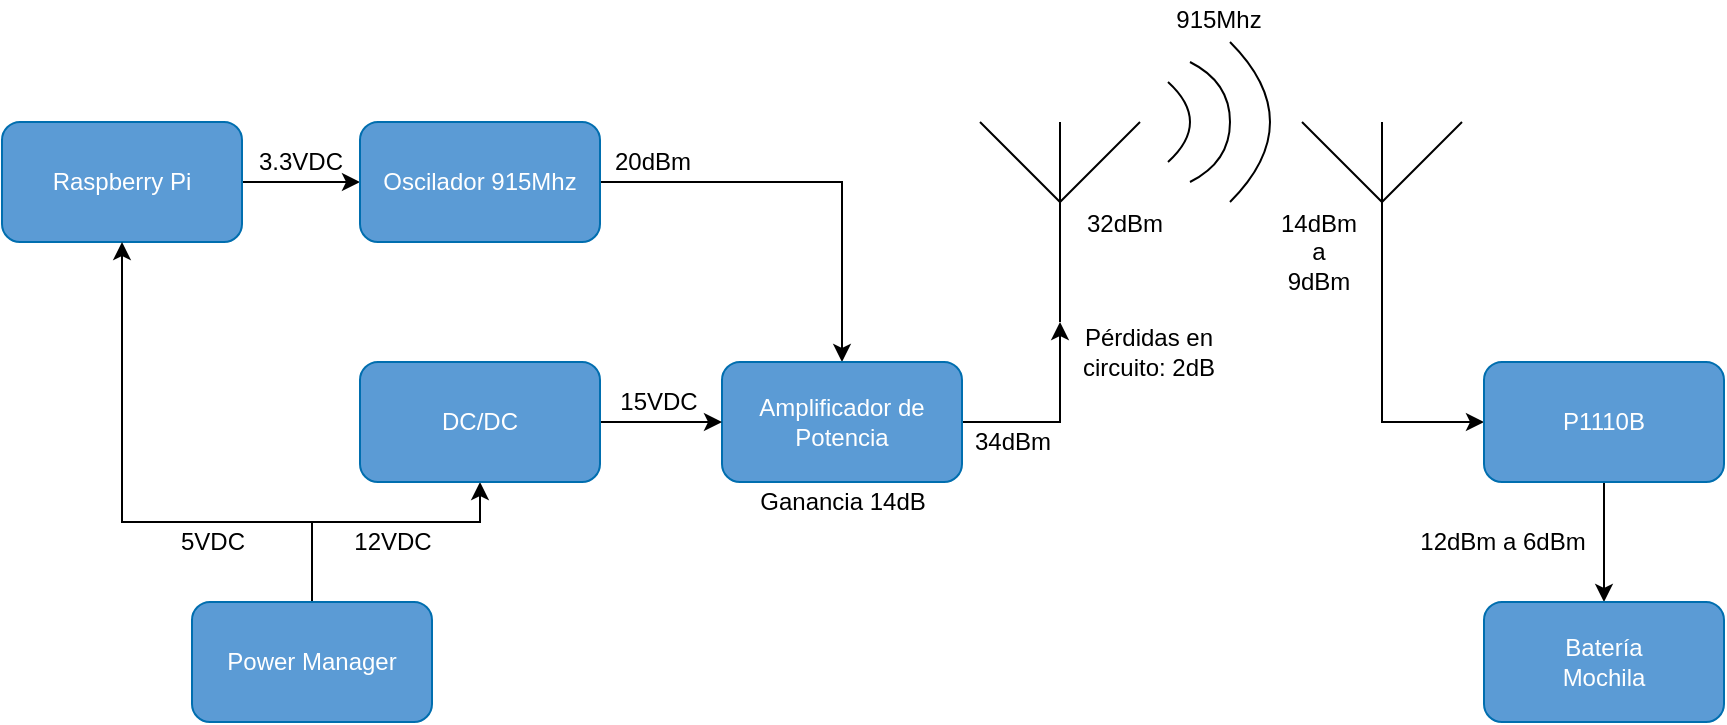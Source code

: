 <mxfile version="15.2.7" type="device"><diagram id="iOKcnsoj-4RXahAkiaV_" name="Page-1"><mxGraphModel dx="1086" dy="806" grid="1" gridSize="10" guides="1" tooltips="1" connect="1" arrows="1" fold="1" page="1" pageScale="1" pageWidth="827" pageHeight="1169" math="0" shadow="0"><root><mxCell id="0"/><mxCell id="1" parent="0"/><mxCell id="cDTNOOZwCTAAU_OcZJed-1" style="edgeStyle=orthogonalEdgeStyle;rounded=0;orthogonalLoop=1;jettySize=auto;html=1;exitX=1;exitY=0.5;exitDx=0;exitDy=0;entryX=0;entryY=0.5;entryDx=0;entryDy=0;" parent="1" source="cDTNOOZwCTAAU_OcZJed-2" target="cDTNOOZwCTAAU_OcZJed-4" edge="1"><mxGeometry relative="1" as="geometry"/></mxCell><mxCell id="cDTNOOZwCTAAU_OcZJed-2" value="Raspberry Pi" style="rounded=1;whiteSpace=wrap;html=1;strokeColor=#006EAF;fontColor=#ffffff;fillColor=#5B9BD5;" parent="1" vertex="1"><mxGeometry x="120" y="140" width="120" height="60" as="geometry"/></mxCell><mxCell id="cDTNOOZwCTAAU_OcZJed-3" value="" style="edgeStyle=orthogonalEdgeStyle;rounded=0;orthogonalLoop=1;jettySize=auto;html=1;" parent="1" source="cDTNOOZwCTAAU_OcZJed-4" target="cDTNOOZwCTAAU_OcZJed-6" edge="1"><mxGeometry relative="1" as="geometry"/></mxCell><mxCell id="cDTNOOZwCTAAU_OcZJed-4" value="Oscilador 915Mhz" style="rounded=1;whiteSpace=wrap;html=1;strokeColor=#006EAF;fontColor=#ffffff;fillColor=#5B9BD5;" parent="1" vertex="1"><mxGeometry x="299" y="140" width="120" height="60" as="geometry"/></mxCell><mxCell id="cDTNOOZwCTAAU_OcZJed-5" style="edgeStyle=orthogonalEdgeStyle;rounded=0;orthogonalLoop=1;jettySize=auto;html=1;entryX=0.5;entryY=1;entryDx=0;entryDy=0;entryPerimeter=0;" parent="1" source="cDTNOOZwCTAAU_OcZJed-6" target="cDTNOOZwCTAAU_OcZJed-7" edge="1"><mxGeometry relative="1" as="geometry"/></mxCell><mxCell id="cDTNOOZwCTAAU_OcZJed-6" value="Amplificador de Potencia" style="rounded=1;whiteSpace=wrap;html=1;strokeColor=#006EAF;fontColor=#ffffff;fillColor=#5B9BD5;" parent="1" vertex="1"><mxGeometry x="480" y="260" width="120" height="60" as="geometry"/></mxCell><mxCell id="cDTNOOZwCTAAU_OcZJed-7" value="" style="verticalLabelPosition=bottom;shadow=0;dashed=0;align=center;html=1;verticalAlign=top;shape=mxgraph.electrical.radio.aerial_-_antenna_1;rotation=0;" parent="1" vertex="1"><mxGeometry x="609" y="140" width="80" height="100" as="geometry"/></mxCell><mxCell id="cDTNOOZwCTAAU_OcZJed-8" value="" style="edgeStyle=orthogonalEdgeStyle;rounded=0;orthogonalLoop=1;jettySize=auto;html=1;startArrow=classic;startFill=1;endArrow=none;endFill=0;" parent="1" source="cDTNOOZwCTAAU_OcZJed-9" target="cDTNOOZwCTAAU_OcZJed-11" edge="1"><mxGeometry relative="1" as="geometry"/></mxCell><mxCell id="cDTNOOZwCTAAU_OcZJed-9" value="Batería&lt;br&gt;Mochila" style="rounded=1;whiteSpace=wrap;html=1;strokeColor=#006EAF;fontColor=#ffffff;fillColor=#5B9BD5;" parent="1" vertex="1"><mxGeometry x="861" y="380" width="120" height="60" as="geometry"/></mxCell><mxCell id="cDTNOOZwCTAAU_OcZJed-10" style="edgeStyle=orthogonalEdgeStyle;rounded=0;orthogonalLoop=1;jettySize=auto;html=1;entryX=0.5;entryY=1;entryDx=0;entryDy=0;entryPerimeter=0;startArrow=classic;startFill=1;endArrow=none;endFill=0;" parent="1" source="cDTNOOZwCTAAU_OcZJed-11" target="cDTNOOZwCTAAU_OcZJed-12" edge="1"><mxGeometry relative="1" as="geometry"/></mxCell><mxCell id="cDTNOOZwCTAAU_OcZJed-11" value="P1110B" style="rounded=1;whiteSpace=wrap;html=1;strokeColor=#006EAF;fontColor=#ffffff;fillColor=#5B9BD5;" parent="1" vertex="1"><mxGeometry x="861" y="260" width="120" height="60" as="geometry"/></mxCell><mxCell id="cDTNOOZwCTAAU_OcZJed-12" value="" style="verticalLabelPosition=bottom;shadow=0;dashed=0;align=center;html=1;verticalAlign=top;shape=mxgraph.electrical.radio.aerial_-_antenna_1;rotation=0;" parent="1" vertex="1"><mxGeometry x="770" y="140" width="80" height="100" as="geometry"/></mxCell><mxCell id="cDTNOOZwCTAAU_OcZJed-13" value="" style="curved=1;endArrow=none;html=1;endFill=0;" parent="1" edge="1"><mxGeometry width="50" height="50" relative="1" as="geometry"><mxPoint x="714" y="110" as="sourcePoint"/><mxPoint x="714" y="170" as="targetPoint"/><Array as="points"><mxPoint x="734" y="120"/><mxPoint x="734" y="160"/></Array></mxGeometry></mxCell><mxCell id="cDTNOOZwCTAAU_OcZJed-14" value="" style="curved=1;endArrow=none;html=1;endFill=0;" parent="1" edge="1"><mxGeometry width="50" height="50" relative="1" as="geometry"><mxPoint x="734" y="100" as="sourcePoint"/><mxPoint x="734" y="180" as="targetPoint"/><Array as="points"><mxPoint x="754" y="120"/><mxPoint x="754" y="160"/></Array></mxGeometry></mxCell><mxCell id="cDTNOOZwCTAAU_OcZJed-15" value="" style="curved=1;endArrow=none;html=1;endFill=0;" parent="1" edge="1"><mxGeometry width="50" height="50" relative="1" as="geometry"><mxPoint x="703" y="120" as="sourcePoint"/><mxPoint x="703" y="160" as="targetPoint"/><Array as="points"><mxPoint x="714" y="130"/><mxPoint x="714" y="150"/></Array></mxGeometry></mxCell><mxCell id="yje6GCVZru89UUpg9Ms9-3" value="" style="edgeStyle=orthogonalEdgeStyle;rounded=0;orthogonalLoop=1;jettySize=auto;html=1;" parent="1" source="yje6GCVZru89UUpg9Ms9-1" target="yje6GCVZru89UUpg9Ms9-2" edge="1"><mxGeometry relative="1" as="geometry"><Array as="points"><mxPoint x="275" y="340"/><mxPoint x="359" y="340"/></Array></mxGeometry></mxCell><mxCell id="yje6GCVZru89UUpg9Ms9-7" value="" style="edgeStyle=orthogonalEdgeStyle;rounded=0;orthogonalLoop=1;jettySize=auto;html=1;entryX=0.5;entryY=1;entryDx=0;entryDy=0;" parent="1" source="yje6GCVZru89UUpg9Ms9-1" target="cDTNOOZwCTAAU_OcZJed-2" edge="1"><mxGeometry relative="1" as="geometry"><Array as="points"><mxPoint x="275" y="340"/><mxPoint x="180" y="340"/></Array><mxPoint x="199" y="320" as="targetPoint"/></mxGeometry></mxCell><mxCell id="yje6GCVZru89UUpg9Ms9-1" value="Power Manager" style="rounded=1;whiteSpace=wrap;html=1;strokeColor=#006EAF;fontColor=#ffffff;fillColor=#5B9BD5;" parent="1" vertex="1"><mxGeometry x="215" y="380" width="120" height="60" as="geometry"/></mxCell><mxCell id="rUECUwvRdQKeKqdxnOgS-1" value="" style="edgeStyle=orthogonalEdgeStyle;rounded=0;orthogonalLoop=1;jettySize=auto;html=1;entryX=0;entryY=0.5;entryDx=0;entryDy=0;" parent="1" source="yje6GCVZru89UUpg9Ms9-2" target="cDTNOOZwCTAAU_OcZJed-6" edge="1"><mxGeometry relative="1" as="geometry"/></mxCell><mxCell id="yje6GCVZru89UUpg9Ms9-2" value="DC/DC" style="rounded=1;whiteSpace=wrap;html=1;strokeColor=#006EAF;fontColor=#ffffff;fillColor=#5B9BD5;" parent="1" vertex="1"><mxGeometry x="299" y="260" width="120" height="60" as="geometry"/></mxCell><mxCell id="yje6GCVZru89UUpg9Ms9-8" value="5VDC" style="text;html=1;align=center;verticalAlign=middle;resizable=0;points=[];autosize=1;strokeColor=none;fillColor=none;" parent="1" vertex="1"><mxGeometry x="200" y="340" width="50" height="20" as="geometry"/></mxCell><mxCell id="yje6GCVZru89UUpg9Ms9-9" value="15VDC" style="text;html=1;align=center;verticalAlign=middle;resizable=0;points=[];autosize=1;strokeColor=none;fillColor=none;" parent="1" vertex="1"><mxGeometry x="423" y="270" width="50" height="20" as="geometry"/></mxCell><mxCell id="yje6GCVZru89UUpg9Ms9-10" value="32dBm" style="text;html=1;align=center;verticalAlign=middle;resizable=0;points=[];autosize=1;strokeColor=none;fillColor=none;" parent="1" vertex="1"><mxGeometry x="656" y="181" width="50" height="20" as="geometry"/></mxCell><mxCell id="yje6GCVZru89UUpg9Ms9-11" value="12VDC" style="text;html=1;align=center;verticalAlign=middle;resizable=0;points=[];autosize=1;strokeColor=none;fillColor=none;" parent="1" vertex="1"><mxGeometry x="290" y="340" width="50" height="20" as="geometry"/></mxCell><mxCell id="yje6GCVZru89UUpg9Ms9-12" value="20dBm" style="text;html=1;align=center;verticalAlign=middle;resizable=0;points=[];autosize=1;strokeColor=none;fillColor=none;" parent="1" vertex="1"><mxGeometry x="420" y="150" width="50" height="20" as="geometry"/></mxCell><mxCell id="yje6GCVZru89UUpg9Ms9-13" value="Ganancia 14dB" style="text;html=1;align=center;verticalAlign=middle;resizable=0;points=[];autosize=1;strokeColor=none;fillColor=none;" parent="1" vertex="1"><mxGeometry x="490" y="320" width="100" height="20" as="geometry"/></mxCell><mxCell id="a0VYM9p_bfCsuYSbM0pJ-1" value="Pérdidas en &lt;br&gt;circuito: 2dB" style="text;html=1;align=center;verticalAlign=middle;resizable=0;points=[];autosize=1;strokeColor=none;fillColor=none;" parent="1" vertex="1"><mxGeometry x="653" y="240" width="80" height="30" as="geometry"/></mxCell><mxCell id="a0VYM9p_bfCsuYSbM0pJ-2" value="915Mhz" style="text;html=1;align=center;verticalAlign=middle;resizable=0;points=[];autosize=1;strokeColor=none;fillColor=none;" parent="1" vertex="1"><mxGeometry x="698" y="79" width="60" height="20" as="geometry"/></mxCell><mxCell id="a0VYM9p_bfCsuYSbM0pJ-4" value="14dBm&lt;br&gt;a&lt;br&gt;9dBm" style="text;html=1;align=center;verticalAlign=middle;resizable=0;points=[];autosize=1;strokeColor=none;fillColor=none;" parent="1" vertex="1"><mxGeometry x="753" y="180" width="50" height="50" as="geometry"/></mxCell><mxCell id="a0VYM9p_bfCsuYSbM0pJ-5" value="34dBm" style="text;html=1;align=center;verticalAlign=middle;resizable=0;points=[];autosize=1;strokeColor=none;fillColor=none;" parent="1" vertex="1"><mxGeometry x="600" y="290" width="50" height="20" as="geometry"/></mxCell><mxCell id="a0VYM9p_bfCsuYSbM0pJ-7" value="12dBm a 6dBm" style="text;html=1;align=center;verticalAlign=middle;resizable=0;points=[];autosize=1;strokeColor=none;fillColor=none;" parent="1" vertex="1"><mxGeometry x="820" y="340" width="100" height="20" as="geometry"/></mxCell><mxCell id="a0VYM9p_bfCsuYSbM0pJ-11" value="3.3VDC" style="text;html=1;align=center;verticalAlign=middle;resizable=0;points=[];autosize=1;strokeColor=none;fillColor=none;" parent="1" vertex="1"><mxGeometry x="239" y="150" width="60" height="20" as="geometry"/></mxCell></root></mxGraphModel></diagram></mxfile>
